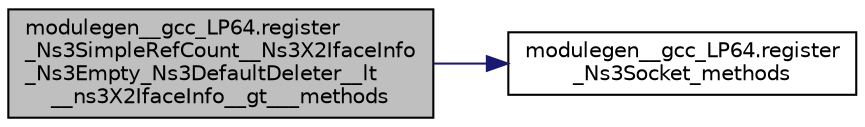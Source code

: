 digraph "modulegen__gcc_LP64.register_Ns3SimpleRefCount__Ns3X2IfaceInfo_Ns3Empty_Ns3DefaultDeleter__lt__ns3X2IfaceInfo__gt___methods"
{
  edge [fontname="Helvetica",fontsize="10",labelfontname="Helvetica",labelfontsize="10"];
  node [fontname="Helvetica",fontsize="10",shape=record];
  rankdir="LR";
  Node1 [label="modulegen__gcc_LP64.register\l_Ns3SimpleRefCount__Ns3X2IfaceInfo\l_Ns3Empty_Ns3DefaultDeleter__lt\l__ns3X2IfaceInfo__gt___methods",height=0.2,width=0.4,color="black", fillcolor="grey75", style="filled", fontcolor="black"];
  Node1 -> Node2 [color="midnightblue",fontsize="10",style="solid"];
  Node2 [label="modulegen__gcc_LP64.register\l_Ns3Socket_methods",height=0.2,width=0.4,color="black", fillcolor="white", style="filled",URL="$db/dbb/namespacemodulegen____gcc__LP64.html#af6b6e0865bdae0eff7bd232f1211b164"];
}

